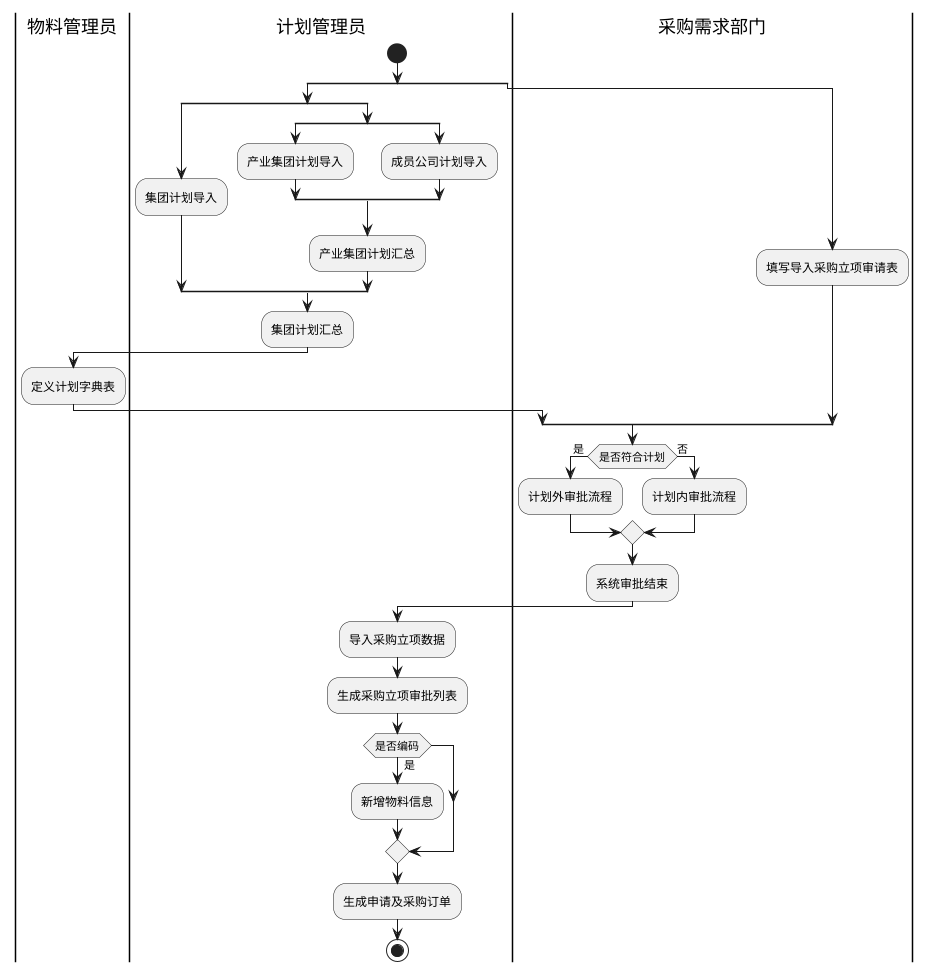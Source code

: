 @startuml
|物料管理员|
|计划管理员|
|采购需求部门|
|计划管理员|
start
split
split
:集团计划导入;
split again
split
:产业集团计划导入;
split again
:成员公司计划导入;
end split
:产业集团计划汇总;
end split
:集团计划汇总;
|物料管理员|
:定义计划字典表;
split again
|采购需求部门|
:填写导入采购立项审请表;
end split
if (是否符合计划) then ( 是 )
    :计划外审批流程;
else (否)
    :计划内审批流程;
endif
:系统审批结束;
|计划管理员|
:导入采购立项数据;
:生成采购立项审批列表;
if (是否编码) then ( 是 )
    :新增物料信息;
endif
:生成申请及采购订单;
stop

@enduml

